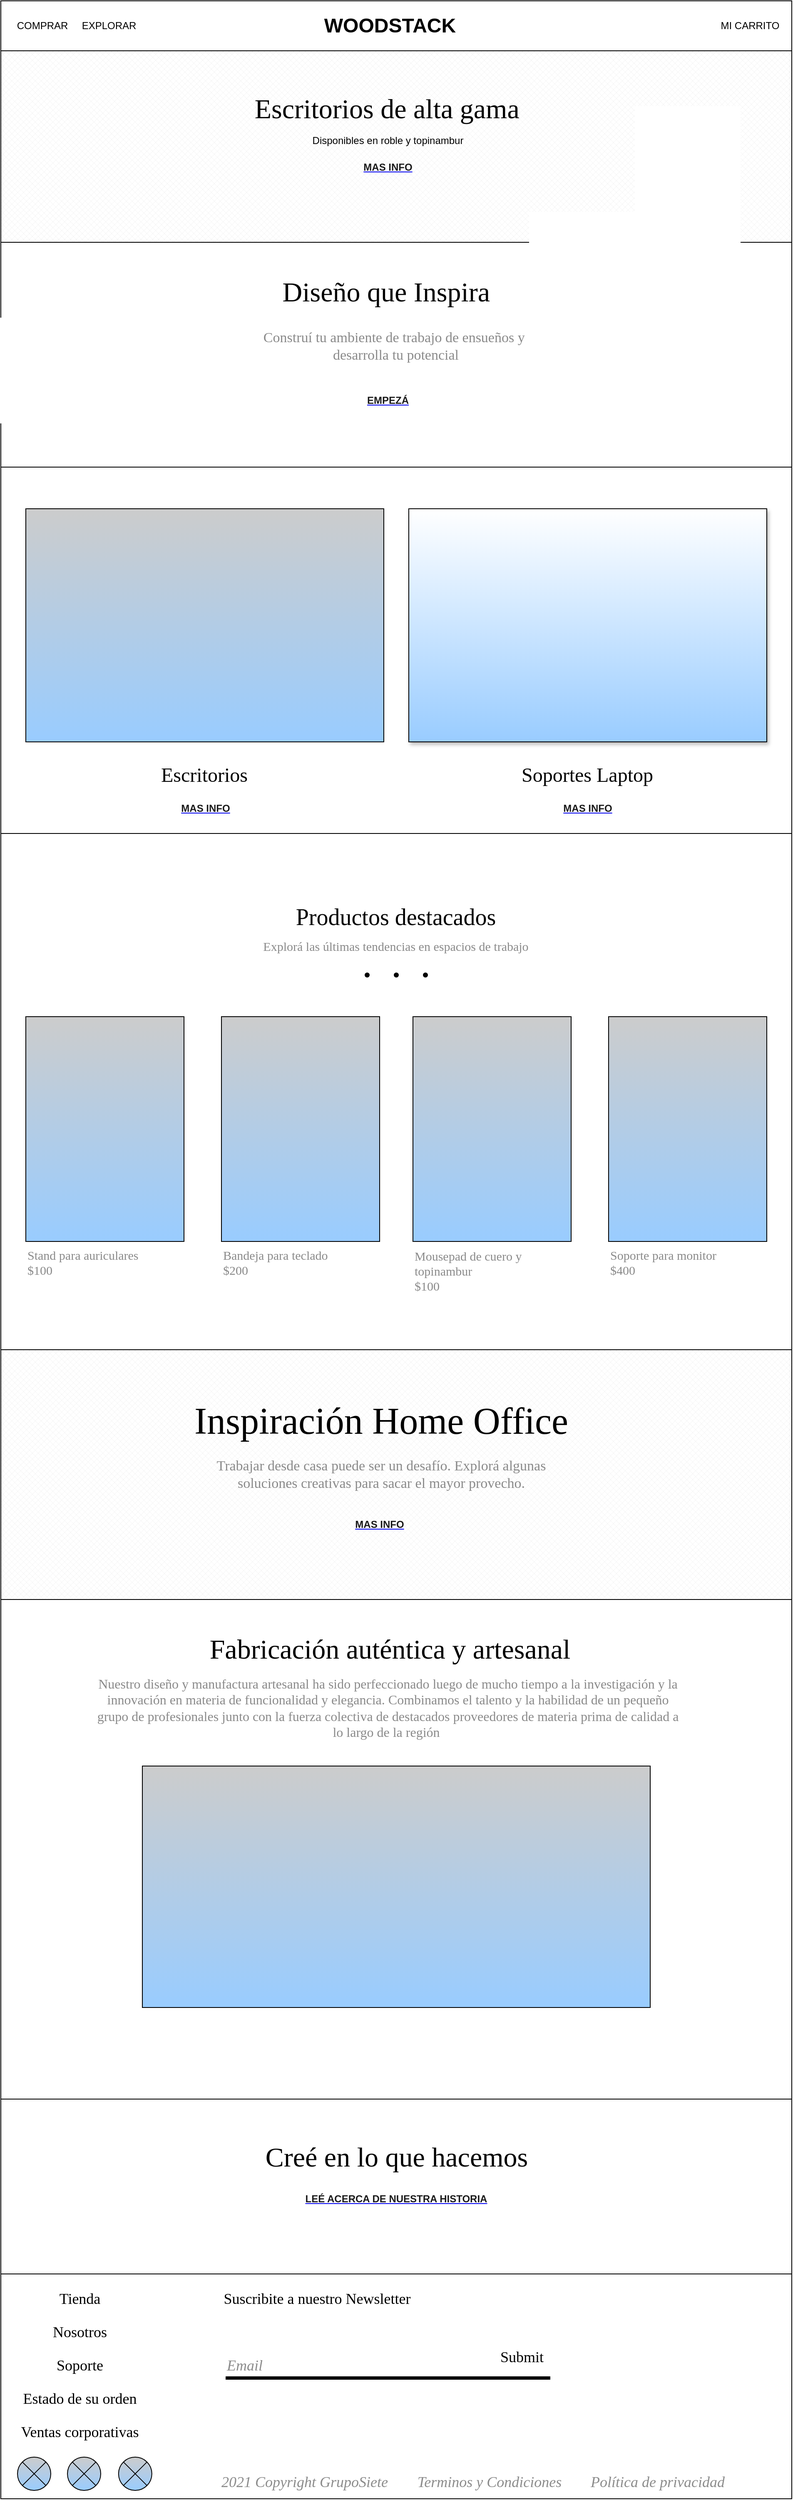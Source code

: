 <mxfile version="15.0.3"><diagram id="USe4JFsGSa7sNYRFQ6wo" name="Page-1"><mxGraphModel dx="1799" dy="617" grid="1" gridSize="10" guides="1" tooltips="1" connect="1" arrows="1" fold="1" page="1" pageScale="1" pageWidth="850" pageHeight="1100" math="0" shadow="0"><root><mxCell id="0"/><mxCell id="1" parent="0"/><mxCell id="Z_aT51mVQ_p7hwiLcuFR-32" value="" style="rounded=0;whiteSpace=wrap;html=1;" vertex="1" parent="1"><mxGeometry x="-100" y="560" width="950" height="440" as="geometry"/></mxCell><mxCell id="Z_aT51mVQ_p7hwiLcuFR-1" value="" style="rounded=0;whiteSpace=wrap;html=1;" vertex="1" parent="1"><mxGeometry x="-100" width="950" height="60" as="geometry"/></mxCell><mxCell id="Z_aT51mVQ_p7hwiLcuFR-2" value="MI CARRITO&lt;br&gt;" style="text;html=1;strokeColor=none;fillColor=none;align=center;verticalAlign=middle;whiteSpace=wrap;rounded=0;" vertex="1" parent="1"><mxGeometry x="760" y="20" width="80" height="20" as="geometry"/></mxCell><mxCell id="Z_aT51mVQ_p7hwiLcuFR-3" value="&lt;h1&gt;WOODSTACK&lt;/h1&gt;" style="text;html=1;strokeColor=none;fillColor=none;align=center;verticalAlign=middle;whiteSpace=wrap;rounded=0;" vertex="1" parent="1"><mxGeometry x="280" y="15" width="175" height="30" as="geometry"/></mxCell><mxCell id="Z_aT51mVQ_p7hwiLcuFR-4" value="COMPRAR" style="text;html=1;strokeColor=none;fillColor=none;align=center;verticalAlign=middle;whiteSpace=wrap;rounded=0;" vertex="1" parent="1"><mxGeometry x="-90" y="20" width="80" height="20" as="geometry"/></mxCell><mxCell id="Z_aT51mVQ_p7hwiLcuFR-5" value="EXPLORAR" style="text;html=1;strokeColor=none;fillColor=none;align=center;verticalAlign=middle;whiteSpace=wrap;rounded=0;" vertex="1" parent="1"><mxGeometry x="-10" y="20" width="80" height="20" as="geometry"/></mxCell><mxCell id="Z_aT51mVQ_p7hwiLcuFR-12" value="" style="verticalLabelPosition=bottom;verticalAlign=top;html=1;shape=mxgraph.basic.patternFillRect;fillStyle=diagGrid;step=5;fillStrokeWidth=0.2;fillStrokeColor=#dddddd;" vertex="1" parent="1"><mxGeometry x="-100" y="60" width="950" height="230" as="geometry"/></mxCell><mxCell id="Z_aT51mVQ_p7hwiLcuFR-13" value="&lt;font style=&quot;font-size: 33px&quot;&gt;Escritorios de alta gama&amp;nbsp;&lt;/font&gt;" style="text;strokeColor=none;fillColor=none;html=1;fontSize=33;fontStyle=0;verticalAlign=middle;align=center;fontFamily=Lucida Console;whiteSpace=wrap;" vertex="1" parent="1"><mxGeometry x="195.63" y="110" width="343.75" height="40" as="geometry"/></mxCell><UserObject label="Disponibles en roble y topinambur" placeholders="1" name="Variable" id="Z_aT51mVQ_p7hwiLcuFR-14"><mxCell style="text;html=1;strokeColor=none;fillColor=none;align=center;verticalAlign=middle;whiteSpace=wrap;overflow=hidden;" vertex="1" parent="1"><mxGeometry x="205" y="150" width="320" height="35" as="geometry"/></mxCell></UserObject><UserObject label="&lt;font color=&quot;#1a1a1a&quot;&gt;&lt;b&gt;MAS INFO&lt;/b&gt;&lt;/font&gt;" link="https://www.draw.io" id="Z_aT51mVQ_p7hwiLcuFR-16"><mxCell style="text;html=1;strokeColor=none;fillColor=none;whiteSpace=wrap;align=center;verticalAlign=middle;fontColor=#0000EE;fontStyle=4;" vertex="1" parent="1"><mxGeometry x="204.99" y="180" width="320" height="40" as="geometry"/></mxCell></UserObject><mxCell id="Z_aT51mVQ_p7hwiLcuFR-20" value="" style="rounded=0;whiteSpace=wrap;html=1;" vertex="1" parent="1"><mxGeometry x="-100" y="290" width="950" height="270" as="geometry"/></mxCell><mxCell id="Z_aT51mVQ_p7hwiLcuFR-21" value="Diseño que Inspira&amp;nbsp;" style="text;html=1;strokeColor=none;fillColor=none;align=center;verticalAlign=middle;whiteSpace=wrap;rounded=0;fontSize=33;fontFamily=Lucida Console;" vertex="1" parent="1"><mxGeometry x="235.32" y="330" width="264.37" height="40" as="geometry"/></mxCell><mxCell id="Z_aT51mVQ_p7hwiLcuFR-22" value="Construí tu ambiente de trabajo de ensueños &lt;span style=&quot;white-space: pre ; font-size: 17px&quot;&gt;y &lt;br/&gt;desarrolla tu potencial&lt;/span&gt;" style="text;html=1;strokeColor=none;fillColor=none;align=center;verticalAlign=middle;whiteSpace=wrap;rounded=0;fontFamily=Tahoma;fontSize=17;fontColor=#8A8A8A;" vertex="1" parent="1"><mxGeometry x="189.38" y="380" width="371.24" height="70" as="geometry"/></mxCell><UserObject label="&lt;font color=&quot;#1a1a1a&quot;&gt;&lt;b&gt;EMPEZÁ&lt;/b&gt;&lt;/font&gt;" link="https://www.draw.io" id="Z_aT51mVQ_p7hwiLcuFR-23"><mxCell style="text;html=1;strokeColor=none;fillColor=none;whiteSpace=wrap;align=center;verticalAlign=middle;fontColor=#0000EE;fontStyle=4;" vertex="1" parent="1"><mxGeometry x="204.99" y="460" width="320" height="40" as="geometry"/></mxCell></UserObject><mxCell id="Z_aT51mVQ_p7hwiLcuFR-24" value="" style="rounded=0;whiteSpace=wrap;html=1;fontFamily=Lucida Console;fontSize=33;fontColor=#8A8A8A;shadow=0;fillColor=#CCCCCC;gradientColor=#99CCFF;" vertex="1" parent="1"><mxGeometry x="-70" y="610" width="430" height="280" as="geometry"/></mxCell><mxCell id="Z_aT51mVQ_p7hwiLcuFR-25" value="" style="rounded=0;whiteSpace=wrap;html=1;fontFamily=Lucida Console;fontSize=33;fontColor=#8A8A8A;shadow=1;gradientColor=#99CCFF;" vertex="1" parent="1"><mxGeometry x="390" y="610" width="430" height="280" as="geometry"/></mxCell><mxCell id="Z_aT51mVQ_p7hwiLcuFR-26" value="Escritorios" style="text;html=1;strokeColor=none;fillColor=none;align=center;verticalAlign=middle;whiteSpace=wrap;rounded=0;fontSize=24;fontFamily=Lucida Console;" vertex="1" parent="1"><mxGeometry x="81.4" y="910" width="127.19" height="40" as="geometry"/></mxCell><mxCell id="Z_aT51mVQ_p7hwiLcuFR-27" value="Soportes Laptop" style="text;html=1;strokeColor=none;fillColor=none;align=center;verticalAlign=middle;whiteSpace=wrap;rounded=0;fontSize=24;fontFamily=Lucida Console;" vertex="1" parent="1"><mxGeometry x="516.41" y="910" width="177.18" height="40" as="geometry"/></mxCell><UserObject label="&lt;font color=&quot;#1a1a1a&quot;&gt;&lt;b&gt;MAS INFO&lt;/b&gt;&lt;/font&gt;" link="https://www.draw.io" id="Z_aT51mVQ_p7hwiLcuFR-28"><mxCell style="text;html=1;strokeColor=none;fillColor=none;whiteSpace=wrap;align=center;verticalAlign=middle;fontColor=#0000EE;fontStyle=4;" vertex="1" parent="1"><mxGeometry x="95.63" y="950" width="100" height="40" as="geometry"/></mxCell></UserObject><UserObject label="&lt;font color=&quot;#1a1a1a&quot;&gt;&lt;b&gt;MAS INFO&lt;/b&gt;&lt;/font&gt;" link="https://www.draw.io" id="Z_aT51mVQ_p7hwiLcuFR-29"><mxCell style="text;html=1;strokeColor=none;fillColor=none;whiteSpace=wrap;align=center;verticalAlign=middle;fontColor=#0000EE;fontStyle=4;" vertex="1" parent="1"><mxGeometry x="520" y="950" width="170" height="40" as="geometry"/></mxCell></UserObject><mxCell id="Z_aT51mVQ_p7hwiLcuFR-31" value="" style="rounded=0;whiteSpace=wrap;html=1;" vertex="1" parent="1"><mxGeometry x="-100" y="1000" width="950" height="620" as="geometry"/></mxCell><mxCell id="Z_aT51mVQ_p7hwiLcuFR-30" value="Productos destacados" style="text;html=1;strokeColor=none;fillColor=none;align=center;verticalAlign=middle;whiteSpace=wrap;rounded=0;fontSize=28;fontFamily=Lucida Console;" vertex="1" parent="1"><mxGeometry x="226.41" y="1080" width="297.19" height="40" as="geometry"/></mxCell><mxCell id="Z_aT51mVQ_p7hwiLcuFR-33" value="Explorá las últimas tendencias en espacios de trabajo" style="text;html=1;strokeColor=none;fillColor=none;align=center;verticalAlign=middle;whiteSpace=wrap;rounded=0;fontFamily=Tahoma;fontSize=15;fontColor=#8A8A8A;" vertex="1" parent="1"><mxGeometry x="189.38" y="1120" width="371.24" height="30" as="geometry"/></mxCell><mxCell id="Z_aT51mVQ_p7hwiLcuFR-36" value="" style="shape=waypoint;sketch=0;fillStyle=solid;size=6;pointerEvents=1;points=[];fillColor=none;resizable=0;rotatable=0;perimeter=centerPerimeter;snapToPoint=1;shadow=0;fontFamily=Lucida Console;fontSize=15;fontColor=#8A8A8A;" vertex="1" parent="1"><mxGeometry x="320" y="1150" width="40" height="40" as="geometry"/></mxCell><mxCell id="Z_aT51mVQ_p7hwiLcuFR-38" value="" style="shape=waypoint;sketch=0;fillStyle=solid;size=6;pointerEvents=1;points=[];fillColor=none;resizable=0;rotatable=0;perimeter=centerPerimeter;snapToPoint=1;shadow=0;fontFamily=Lucida Console;fontSize=15;fontColor=#8A8A8A;" vertex="1" parent="1"><mxGeometry x="355" y="1150" width="40" height="40" as="geometry"/></mxCell><mxCell id="Z_aT51mVQ_p7hwiLcuFR-39" value="" style="shape=waypoint;sketch=0;fillStyle=solid;size=6;pointerEvents=1;points=[];fillColor=none;resizable=0;rotatable=0;perimeter=centerPerimeter;snapToPoint=1;shadow=0;fontFamily=Lucida Console;fontSize=15;fontColor=#8A8A8A;" vertex="1" parent="1"><mxGeometry x="390" y="1150" width="40" height="40" as="geometry"/></mxCell><mxCell id="Z_aT51mVQ_p7hwiLcuFR-40" value="" style="rounded=0;whiteSpace=wrap;html=1;shadow=0;fontFamily=Lucida Console;fontSize=15;fontColor=#8A8A8A;fillColor=#CCCCCC;gradientColor=#99CCFF;" vertex="1" parent="1"><mxGeometry x="-70" y="1220" width="190" height="270" as="geometry"/></mxCell><mxCell id="Z_aT51mVQ_p7hwiLcuFR-47" value="" style="rounded=0;whiteSpace=wrap;html=1;shadow=0;fontFamily=Lucida Console;fontSize=15;fontColor=#8A8A8A;fillColor=#CCCCCC;gradientColor=#99CCFF;" vertex="1" parent="1"><mxGeometry x="165" y="1220" width="190" height="270" as="geometry"/></mxCell><mxCell id="Z_aT51mVQ_p7hwiLcuFR-48" value="" style="rounded=0;whiteSpace=wrap;html=1;shadow=0;fontFamily=Lucida Console;fontSize=15;fontColor=#8A8A8A;fillColor=#CCCCCC;gradientColor=#99CCFF;" vertex="1" parent="1"><mxGeometry x="395" y="1220" width="190" height="270" as="geometry"/></mxCell><mxCell id="Z_aT51mVQ_p7hwiLcuFR-49" value="" style="rounded=0;whiteSpace=wrap;html=1;shadow=0;fontFamily=Lucida Console;fontSize=15;fontColor=#8A8A8A;fillColor=#CCCCCC;gradientColor=#99CCFF;" vertex="1" parent="1"><mxGeometry x="630" y="1220" width="190" height="270" as="geometry"/></mxCell><mxCell id="Z_aT51mVQ_p7hwiLcuFR-50" value="Stand para auriculares&lt;br&gt;$100" style="text;html=1;strokeColor=none;fillColor=none;align=left;verticalAlign=middle;whiteSpace=wrap;rounded=0;fontFamily=Tahoma;fontSize=15;fontColor=#8A8A8A;" vertex="1" parent="1"><mxGeometry x="-70" y="1490" width="190" height="50" as="geometry"/></mxCell><mxCell id="Z_aT51mVQ_p7hwiLcuFR-52" value="Mousepad de cuero y topinambur&lt;br&gt;$100" style="text;html=1;strokeColor=none;fillColor=none;align=left;verticalAlign=middle;whiteSpace=wrap;rounded=0;fontFamily=Tahoma;fontSize=15;fontColor=#8A8A8A;" vertex="1" parent="1"><mxGeometry x="395" y="1490" width="190" height="70" as="geometry"/></mxCell><mxCell id="Z_aT51mVQ_p7hwiLcuFR-53" value="Soporte para monitor&lt;br&gt;$400" style="text;html=1;strokeColor=none;fillColor=none;align=left;verticalAlign=middle;whiteSpace=wrap;rounded=0;fontFamily=Tahoma;fontSize=15;fontColor=#8A8A8A;" vertex="1" parent="1"><mxGeometry x="630" y="1490" width="190" height="50" as="geometry"/></mxCell><mxCell id="Z_aT51mVQ_p7hwiLcuFR-54" value="Bandeja para teclado&lt;br&gt;$200" style="text;html=1;strokeColor=none;fillColor=none;align=left;verticalAlign=middle;whiteSpace=wrap;rounded=0;fontFamily=Tahoma;fontSize=15;fontColor=#8A8A8A;" vertex="1" parent="1"><mxGeometry x="165" y="1490" width="190" height="50" as="geometry"/></mxCell><mxCell id="Z_aT51mVQ_p7hwiLcuFR-55" value="" style="verticalLabelPosition=bottom;verticalAlign=top;html=1;shape=mxgraph.basic.patternFillRect;fillStyle=diagGrid;step=5;fillStrokeWidth=0.2;fillStrokeColor=#dddddd;" vertex="1" parent="1"><mxGeometry x="-100" y="1620" width="950" height="300" as="geometry"/></mxCell><mxCell id="Z_aT51mVQ_p7hwiLcuFR-57" value="&lt;font style=&quot;font-size: 45px;&quot;&gt;Inspiración Home Office&lt;br style=&quot;font-size: 45px;&quot;&gt;&lt;/font&gt;" style="text;strokeColor=none;fillColor=none;html=1;fontSize=45;fontStyle=0;verticalAlign=middle;align=center;fontFamily=Lucida Console;whiteSpace=wrap;" vertex="1" parent="1"><mxGeometry x="120" y="1680" width="474.37" height="50" as="geometry"/></mxCell><mxCell id="Z_aT51mVQ_p7hwiLcuFR-58" value="Trabajar desde casa puede ser un desafío. Explorá algunas soluciones creativas para sacar el mayor provecho." style="text;html=1;strokeColor=none;fillColor=none;align=center;verticalAlign=middle;whiteSpace=wrap;rounded=0;fontFamily=Tahoma;fontSize=17;fontColor=#8A8A8A;" vertex="1" parent="1"><mxGeometry x="132.18" y="1735" width="450" height="70" as="geometry"/></mxCell><UserObject label="&lt;font color=&quot;#1a1a1a&quot;&gt;&lt;b&gt;MAS INFO&lt;/b&gt;&lt;/font&gt;" link="https://www.draw.io" id="Z_aT51mVQ_p7hwiLcuFR-59"><mxCell style="text;html=1;strokeColor=none;fillColor=none;whiteSpace=wrap;align=center;verticalAlign=middle;fontColor=#0000EE;fontStyle=4;" vertex="1" parent="1"><mxGeometry x="130" y="1810" width="450" height="40" as="geometry"/></mxCell></UserObject><mxCell id="Z_aT51mVQ_p7hwiLcuFR-60" value="" style="rounded=0;whiteSpace=wrap;html=1;" vertex="1" parent="1"><mxGeometry x="-100" y="1920" width="950" height="600" as="geometry"/></mxCell><mxCell id="Z_aT51mVQ_p7hwiLcuFR-61" value="Fabricación auténtica y artesanal" style="text;html=1;strokeColor=none;fillColor=none;align=center;verticalAlign=middle;whiteSpace=wrap;rounded=0;fontSize=33;fontFamily=Lucida Console;" vertex="1" parent="1"><mxGeometry x="140.01" y="1960" width="455" height="40" as="geometry"/></mxCell><mxCell id="Z_aT51mVQ_p7hwiLcuFR-63" value="Nuestro diseño y manufactura artesanal ha sido perfeccionado luego de mucho tiempo a la investigación y la innovación en materia de funcionalidad y elegancia. Combinamos el talento y la habilidad de un pequeño grupo de profesionales junto con la fuerza colectiva de destacados proveedores de materia prima de calidad a lo largo de la región&amp;nbsp;" style="text;html=1;strokeColor=none;fillColor=none;align=center;verticalAlign=middle;whiteSpace=wrap;rounded=0;fontFamily=Tahoma;fontSize=16;fontColor=#8A8A8A;" vertex="1" parent="1"><mxGeometry x="6.94" y="2000" width="716.09" height="100" as="geometry"/></mxCell><mxCell id="Z_aT51mVQ_p7hwiLcuFR-64" value="" style="rounded=0;whiteSpace=wrap;html=1;shadow=0;fontFamily=Lucida Console;fontSize=16;fontColor=#8A8A8A;fillColor=#CCCCCC;gradientColor=#99CCFF;align=left;" vertex="1" parent="1"><mxGeometry x="70" y="2120" width="610" height="290" as="geometry"/></mxCell><mxCell id="Z_aT51mVQ_p7hwiLcuFR-65" value="" style="rounded=0;whiteSpace=wrap;html=1;" vertex="1" parent="1"><mxGeometry x="-100" y="2520" width="950" height="210" as="geometry"/></mxCell><mxCell id="Z_aT51mVQ_p7hwiLcuFR-66" value="Creé en lo que hacemos" style="text;html=1;strokeColor=none;fillColor=none;align=center;verticalAlign=middle;whiteSpace=wrap;rounded=0;fontSize=33;fontFamily=Lucida Console;" vertex="1" parent="1"><mxGeometry x="202.66" y="2570" width="344.67" height="40" as="geometry"/></mxCell><UserObject label="&lt;font color=&quot;#1a1a1a&quot;&gt;&lt;b&gt;LEÉ ACERCA DE NUESTRA HISTORIA&lt;/b&gt;&lt;/font&gt;" link="https://www.draw.io" id="Z_aT51mVQ_p7hwiLcuFR-67"><mxCell style="text;html=1;strokeColor=none;fillColor=none;whiteSpace=wrap;align=center;verticalAlign=middle;fontColor=#0000EE;fontStyle=4;" vertex="1" parent="1"><mxGeometry x="220" y="2620" width="310" height="40" as="geometry"/></mxCell></UserObject><mxCell id="Z_aT51mVQ_p7hwiLcuFR-68" value="" style="rounded=0;whiteSpace=wrap;html=1;" vertex="1" parent="1"><mxGeometry x="-100" y="2730" width="950" height="270" as="geometry"/></mxCell><mxCell id="Z_aT51mVQ_p7hwiLcuFR-69" value="Tienda" style="text;html=1;strokeColor=none;fillColor=none;align=center;verticalAlign=middle;whiteSpace=wrap;rounded=0;fontSize=18;fontFamily=Lucida Console;" vertex="1" parent="1"><mxGeometry x="-100" y="2740" width="190" height="40" as="geometry"/></mxCell><mxCell id="Z_aT51mVQ_p7hwiLcuFR-70" value="Nosotros" style="text;html=1;strokeColor=none;fillColor=none;align=center;verticalAlign=middle;whiteSpace=wrap;rounded=0;fontSize=18;fontFamily=Lucida Console;" vertex="1" parent="1"><mxGeometry x="-100" y="2780" width="190" height="40" as="geometry"/></mxCell><mxCell id="Z_aT51mVQ_p7hwiLcuFR-71" value="Soporte" style="text;html=1;strokeColor=none;fillColor=none;align=center;verticalAlign=middle;whiteSpace=wrap;rounded=0;fontSize=18;fontFamily=Lucida Console;" vertex="1" parent="1"><mxGeometry x="-100" y="2820" width="190" height="40" as="geometry"/></mxCell><mxCell id="Z_aT51mVQ_p7hwiLcuFR-72" value="Estado de su orden" style="text;html=1;strokeColor=none;fillColor=none;align=center;verticalAlign=middle;whiteSpace=wrap;rounded=0;fontSize=18;fontFamily=Lucida Console;" vertex="1" parent="1"><mxGeometry x="-100" y="2860" width="190" height="40" as="geometry"/></mxCell><mxCell id="Z_aT51mVQ_p7hwiLcuFR-73" value="Ventas corporativas" style="text;html=1;strokeColor=none;fillColor=none;align=center;verticalAlign=middle;whiteSpace=wrap;rounded=0;fontSize=18;fontFamily=Lucida Console;" vertex="1" parent="1"><mxGeometry x="-100" y="2900" width="190" height="40" as="geometry"/></mxCell><mxCell id="Z_aT51mVQ_p7hwiLcuFR-74" value="" style="shape=sumEllipse;perimeter=ellipsePerimeter;whiteSpace=wrap;html=1;backgroundOutline=1;shadow=0;fontFamily=Lucida Console;fontSize=18;fontColor=#8A8A8A;fillColor=#CCCCCC;gradientColor=#99CCFF;align=left;" vertex="1" parent="1"><mxGeometry x="-80" y="2950" width="40" height="40" as="geometry"/></mxCell><mxCell id="Z_aT51mVQ_p7hwiLcuFR-75" value="" style="shape=sumEllipse;perimeter=ellipsePerimeter;whiteSpace=wrap;html=1;backgroundOutline=1;shadow=0;fontFamily=Lucida Console;fontSize=18;fontColor=#8A8A8A;fillColor=#CCCCCC;gradientColor=#99CCFF;align=left;" vertex="1" parent="1"><mxGeometry x="-20.0" y="2950" width="40" height="40" as="geometry"/></mxCell><mxCell id="Z_aT51mVQ_p7hwiLcuFR-76" value="" style="shape=sumEllipse;perimeter=ellipsePerimeter;whiteSpace=wrap;html=1;backgroundOutline=1;shadow=0;fontFamily=Lucida Console;fontSize=18;fontColor=#8A8A8A;fillColor=#CCCCCC;gradientColor=#99CCFF;align=left;" vertex="1" parent="1"><mxGeometry x="41.4" y="2950" width="40" height="40" as="geometry"/></mxCell><mxCell id="Z_aT51mVQ_p7hwiLcuFR-77" value="Suscribite a nuestro Newsletter" style="text;html=1;strokeColor=none;fillColor=none;align=center;verticalAlign=middle;whiteSpace=wrap;rounded=0;fontSize=18;fontFamily=Lucida Console;" vertex="1" parent="1"><mxGeometry x="150" y="2740" width="260" height="40" as="geometry"/></mxCell><mxCell id="Z_aT51mVQ_p7hwiLcuFR-79" value="" style="line;strokeWidth=4;html=1;perimeter=backbonePerimeter;points=[];outlineConnect=0;shadow=0;fontFamily=Lucida Console;fontSize=18;fontColor=#8A8A8A;fillColor=#CCCCCC;gradientColor=#99CCFF;align=left;" vertex="1" parent="1"><mxGeometry x="170" y="2850" width="390" height="10" as="geometry"/></mxCell><mxCell id="Z_aT51mVQ_p7hwiLcuFR-81" value="Submit" style="text;html=1;strokeColor=none;fillColor=none;align=center;verticalAlign=middle;whiteSpace=wrap;rounded=0;fontSize=18;fontFamily=Lucida Console;" vertex="1" parent="1"><mxGeometry x="490.62" y="2810" width="70" height="40" as="geometry"/></mxCell><mxCell id="Z_aT51mVQ_p7hwiLcuFR-82" value="&lt;i&gt;&lt;font color=&quot;#8c8c8c&quot;&gt;Email&lt;/font&gt;&lt;/i&gt;" style="text;html=1;strokeColor=none;fillColor=none;align=center;verticalAlign=middle;whiteSpace=wrap;rounded=0;fontSize=18;fontFamily=Lucida Console;" vertex="1" parent="1"><mxGeometry x="165" y="2830" width="55.63" height="20" as="geometry"/></mxCell><mxCell id="Z_aT51mVQ_p7hwiLcuFR-86" value="&lt;i&gt;&lt;font color=&quot;#8c8c8c&quot;&gt;2021 Copyright GrupoSiete&lt;/font&gt;&lt;/i&gt;" style="text;html=1;strokeColor=none;fillColor=none;align=center;verticalAlign=middle;whiteSpace=wrap;rounded=0;fontSize=18;fontFamily=Lucida Console;" vertex="1" parent="1"><mxGeometry x="150" y="2970" width="230" height="20" as="geometry"/></mxCell><mxCell id="Z_aT51mVQ_p7hwiLcuFR-87" value="&lt;i&gt;&lt;font color=&quot;#8c8c8c&quot;&gt;Terminos y Condiciones&lt;br&gt;&lt;/font&gt;&lt;/i&gt;" style="text;html=1;strokeColor=none;fillColor=none;align=center;verticalAlign=middle;whiteSpace=wrap;rounded=0;fontSize=18;fontFamily=Lucida Console;" vertex="1" parent="1"><mxGeometry x="392.18" y="2970" width="190" height="20" as="geometry"/></mxCell><mxCell id="Z_aT51mVQ_p7hwiLcuFR-88" value="&lt;i&gt;&lt;font color=&quot;#8c8c8c&quot;&gt;Política de privacidad&lt;br&gt;&lt;/font&gt;&lt;/i&gt;" style="text;html=1;strokeColor=none;fillColor=none;align=center;verticalAlign=middle;whiteSpace=wrap;rounded=0;fontSize=18;fontFamily=Lucida Console;" vertex="1" parent="1"><mxGeometry x="594.37" y="2970" width="190" height="20" as="geometry"/></mxCell></root></mxGraphModel></diagram></mxfile>
